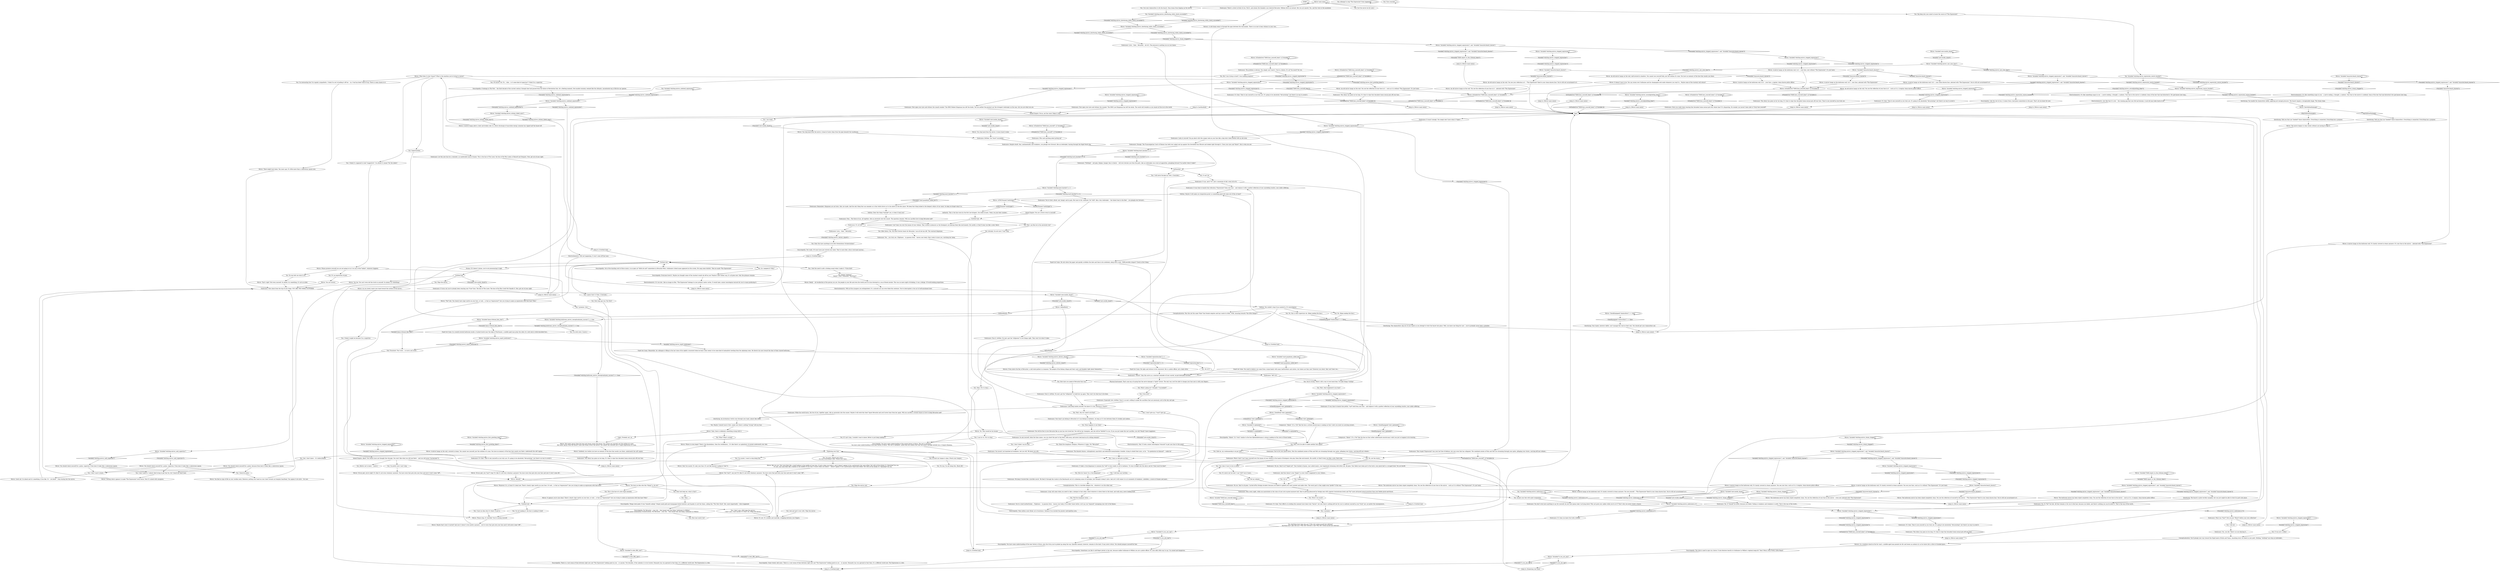 # WHIRLING / BATHROOM MIRROR
# A mirror hangs on the bathroom wall, above a bent and broken sink.
# ==================================================
digraph G {
	  0 [label="START"];
	  1 [label="input"];
	  2 [label="Mirror main menu"];
	  3 [label="You: Attempt to stop *The Expression* from happening."];
	  4 [label="You: Variable[\"whirling.mirror_subdued_expression\"]"];
	  5 [label="Variable[\"whirling.mirror_subdued_expression\"]", shape=diamond];
	  6 [label="!(Variable[\"whirling.mirror_subdued_expression\"])", shape=diamond];
	  7 [label="You: Okay..."];
	  8 [label="Mirror: Whatever it is, at least it's dead now. There's clearly rigor mortis on your face. Or wait... is that an *expression*? Are you trying to make an expression with that face?"];
	  9 [label="Mirror: Maybe that's how it started? And now it doesn't even matter anymore -- you've worn that grin into your face and it will never come *off*..."];
	  10 [label="Volition: You couldn't stop if you wanted to. It's neurological."];
	  11 [label="Shivers: In a rundown shack on the far coast, a middle-aged man pounds his fist and looses an animal cry as he stares into a sliver of clouded glass..."];
	  12 [label="Mirror: CheckEquipped(\"shirt_hjelmdall\")"];
	  13 [label="CheckEquipped(\"shirt_hjelmdall\")", shape=diamond];
	  14 [label="!(CheckEquipped(\"shirt_hjelmdall\"))", shape=diamond];
	  15 [label="Endurance: It was time to banish that ridiculous *Expression* from your face -- and replace it with a perfect reflection of your unyielding resolve, your noble suffering."];
	  16 [label="You: Even love?"];
	  17 [label="Endurance: Bröther. You *have* succeeded..."];
	  18 [label="Jump to: [Mirror main menu]"];
	  19 [label="Mirror: IsTaskActive(\"TASK.face_yourself_done\")--[[ Variable[ ]]"];
	  20 [label="IsTaskActive(\"TASK.face_yourself_done\")--[[ Variable[ ]]", shape=diamond];
	  21 [label="!(IsTaskActive(\"TASK.face_yourself_done\")--[[ Variable[ ]])", shape=diamond];
	  22 [label="Endurance: This idiocy has gone on too long. It's time to wipe that decadent homo-sexual grin off your face."];
	  23 [label="Jump to: [Mirror main menu]"];
	  24 [label="You: It was just a reflex!"];
	  25 [label="Mirror: The bathroom mirror has been wiped completely clean. You see the reflection of your face in the mirror -- such as it is without *The Expression*. It's just hairy."];
	  26 [label="You: I don't care. (Still wipe the mirror.)\nI don't care, I hurt myself, it's what I do. (Wipe the mirror.)"];
	  27 [label="You: I think it might be because I'm a superstar."];
	  28 [label="Inland Empire: Abort! You clearly have not thought this through. You won't like what you will see there -- and you will never *un-become* it."];
	  29 [label="Inland Empire: No-no, not the voice! Make it stop..."];
	  30 [label="lastfacehub"];
	  31 [label="Endurance: Now open your eyes and witness the wonder! The HMS Last Kingsman has left the docks. The world will tremble as you smash all the ice in the world."];
	  32 [label="Endurance: It's time. Time to see yourself as you truly are. It's going to be absolutely *devastating*, but there's no way to avoid it."];
	  33 [label="Endurance: It's time. Time to see yourself as you truly are. It's going to be absolutely *devastating*, but there's no way to avoid it."];
	  34 [label="Endurance: It turns out you've already been wearing your *true* face. The face of The Loser. The face of He Who Could Not Handle It. Now, get out of your sight."];
	  35 [label="Mirror: Variable[\"whirling.mirror_secondgreeting_done\"]"];
	  36 [label="Variable[\"whirling.mirror_secondgreeting_done\"]", shape=diamond];
	  37 [label="!(Variable[\"whirling.mirror_secondgreeting_done\"])", shape=diamond];
	  38 [label="Jump to: [Mirror main menu]"];
	  39 [label="Mirror: Variable[\"whirling.mirror_steam_stopped\"]"];
	  40 [label="Variable[\"whirling.mirror_steam_stopped\"]", shape=diamond];
	  41 [label="!(Variable[\"whirling.mirror_steam_stopped\"])", shape=diamond];
	  42 [label="Mirror: CheckEquipped(\"chaincutters\") == false"];
	  43 [label="CheckEquipped(\"chaincutters\") == false", shape=diamond];
	  44 [label="!(CheckEquipped(\"chaincutters\") == false)", shape=diamond];
	  45 [label="Mirror: You *can't*, can you? It's like it's not even voluntary anymore. You have worn that grin into your face and now it won't come *off*..."];
	  46 [label="Jump to: [Exploring your face]"];
	  47 [label="Encyclopedia: Sometimes you like to add finger pistols to the mix, because unlike Guillaume le Million you are a police officer. It's your nifty little way to say: I'm armed and dangerous."];
	  48 [label="Encyclopedia: You have some understanding of the recent history of disco. The rest is darkness.\nYou have some understanding of the near history of disco. The rest is darkness, aside from the useless fact that the motor carriage outside was a Coupris Kineema."];
	  49 [label="Mirror: Oh my god, you *can't* stop! It's like it's not even voluntary anymore! You have worn that grin into your face and now it won't come off..."];
	  50 [label="You: Lets just get it over with. Wipe the mirror."];
	  51 [label="Endurance: Can't hear you over the moans of your wömen. They writhe in pleasure as the foreigners are playing them like instruments. Be careful, or they'll wear you like a sock, Harry."];
	  52 [label="You: Pull the imaginary lever."];
	  53 [label="You: Wait, why do I need to do that?"];
	  54 [label="You: What's going on? I thought I *succeeded*!"];
	  55 [label="Jump to: [lastfacehub]"];
	  56 [label="Mirror: Variable[\"whirling.mirror_stopped_expression\"]"];
	  57 [label="Variable[\"whirling.mirror_stopped_expression\"]", shape=diamond];
	  58 [label="!(Variable[\"whirling.mirror_stopped_expression\"])", shape=diamond];
	  59 [label="You: What's too much?"];
	  60 [label="You: It's never not too late! I can *still* turn it back..."];
	  61 [label="Endurance: Yes. It *should* be awful, because you failed. Failing is weakness and weakness is awful. That is the way of the world..."];
	  62 [label="Electrochemistry: It's like something snaps in you -- a nerve ending, a thought, a sadness. Your face in the mirror is suddenly clean of the leer that had distorted it for god knows how long."];
	  63 [label="Electrochemistry: It's like something snaps in you -- a nerve ending, a thought, a sadness. Your face in the mirror is suddenly clean of the leer that had distorted it. For god knows how long..."];
	  64 [label="Mirror: Variable[\"whirling.mirror_first_greeting_done\"]"];
	  65 [label="Variable[\"whirling.mirror_first_greeting_done\"]", shape=diamond];
	  66 [label="!(Variable[\"whirling.mirror_first_greeting_done\"])", shape=diamond];
	  67 [label="You: It's an expression of pain."];
	  68 [label="You: I promise."];
	  69 [label="Untitled hub"];
	  70 [label="Encyclopedia: Out of the dazzling swirl of disco music, in an open air *boîte de nuit* somewhere in Revachol West, Guillaume's blond mane appeared on the screen. He sang some bullshit. Then he made *The Expression*."];
	  71 [label="You: Anything else? Like who am I? Why did I drink myself into oblivion?\nAnything else? Like who am I? Why did I become a cop? Why did I drink myself into oblivion?"];
	  72 [label="You: I am ready."];
	  73 [label="Endurance: While the world burns, the two of you, together again, ride an aerostatic into the sunset. Maybe it will work this time? Spare Revachol and you'll never hear from her again. Will you sacrifice a second chance at love to keep Revachol safe?"];
	  74 [label="You: I may as well give up then..."];
	  75 [label="Endurance: Enough. The Franconigerian Court of Honour has held your naked soul up against the Sevenfold Sun Miracle and looked right through it. Close your eyes and *know*, this is who you are:"];
	  76 [label="Electrochemistry: Hey! It took a minor neurological *miracle* to get your face to this point!"];
	  77 [label="Mirror: Variable[\"whirling.mirror_steam_stopped\"]"];
	  78 [label="Variable[\"whirling.mirror_steam_stopped\"]", shape=diamond];
	  79 [label="!(Variable[\"whirling.mirror_steam_stopped\"])", shape=diamond];
	  80 [label="Mirror: A mirror hangs on the bathroom wall. It's barely covered in steam anymore. You see yourself -- *The Expression* fixed to your clean-shaven face. You're still not accustomed to it."];
	  81 [label="You: Of course I do. It's... uhm... is it some kind of superstar? I think I'm a superstar."];
	  82 [label="You: God, I don't know -- it's indescribable."];
	  83 [label="You: I'm outta here. [Leave.]"];
	  84 [label="Logic: Probably not, no."];
	  85 [label="You: How bad could it be?"];
	  86 [label="Drama: If it doesn't rhyme, you're not pronouncing it right."];
	  87 [label="You: How long ago was The New?"];
	  88 [label="Mirror: It doesn't have to be. You can swoon over Guillaume and his champagne-cork smile whenever you want to... Maybe some of the stardust will return?"];
	  89 [label="Jump to: [Untitled hub]"];
	  90 [label="You: Hold on, my cocksmanship is on par with...!"];
	  91 [label="Endurance: *Never*. May this serve as a constant reminder of your sacred, un-put-downable burthen."];
	  92 [label="Mirror: Variable[\"auto.inside_shack\"]"];
	  93 [label="Variable[\"auto.inside_shack\"]", shape=diamond];
	  94 [label="!(Variable[\"auto.inside_shack\"])", shape=diamond];
	  95 [label="Endurance: Love... time... Revachol..."];
	  96 [label="You: All of it?"];
	  97 [label="Esprit de Corps: He sets down the paper and quickly scribbles the date and time in his notebook, along with a note: 'HDB possible relapse? Check in first thing.'"];
	  98 [label="Endurance: Now shout from the top of your lungs: YOU ARE THE NOBLE SUFFERER."];
	  99 [label="Mirror: IsTaskActive(\"TASK.face_yourself_done\")--[[ Variable[ ]]"];
	  100 [label="IsTaskActive(\"TASK.face_yourself_done\")--[[ Variable[ ]]", shape=diamond];
	  101 [label="!(IsTaskActive(\"TASK.face_yourself_done\")--[[ Variable[ ]])", shape=diamond];
	  102 [label="Jump to: [Mirror main menu]"];
	  103 [label="Mirror: You liar. You can't even tell the truth to yourself. Go ahead, try something!"];
	  104 [label="You: Really? Nothing?\nReally? I don't remember *anything*?"];
	  105 [label="Encyclopedia: The click is used to spur on a horse. It also features heavily in Guillaume Le Million's regional mega-hit \"Don't Worry (Your Pretty Little Head)\"."];
	  106 [label="Mirror: Variable[\"whirling.mirror_shivers_shack\"]"];
	  107 [label="Variable[\"whirling.mirror_shivers_shack\"]", shape=diamond];
	  108 [label="!(Variable[\"whirling.mirror_shivers_shack\"])", shape=diamond];
	  109 [label="Endurance: It's all shit."];
	  110 [label="You: (Bow down.) Yes. My heart forever beats for Revachol, I am all she has left. The constant kingsman."];
	  111 [label="You: It can't be."];
	  112 [label="You: Wait, what happened to my face?"];
	  113 [label="Endurance: Face it, bröther. No one's got the *willpower* to set things right. They won't do what it takes."];
	  114 [label="Endurance: Now open your eyes and witness the (small) wonder! The HMS Modest Kingsman has left the docks. You are neither the greatest nor the strongest icebreaker on the seas, but you are what you are."];
	  115 [label="Endurance: It's time. Time to see yourself as you truly are. It's going to be absolutely *devastating*, but there's no way to avoid it."];
	  116 [label="Endurance: This idiocy has gone on too long. It's time to wipe that decadent homo-sexual grin off your face."];
	  117 [label="Endurance: It's time. Your efforts at avoiding this moment have been truly *heroic*, but now there's nothing left but for you to confront yourself as you *truly* are, no matter the consequences..."];
	  118 [label="Endurance: Love... time... Revachol... all of it. The pressure is putting you on your knees."];
	  119 [label="Interfacing: The faucet is quite terribly mangled, but you just might be able to twist its parts into place."];
	  120 [label="Mirror: Variable[\"whirling.mirror_stopped_expression\"]"];
	  121 [label="Variable[\"whirling.mirror_stopped_expression\"]", shape=diamond];
	  122 [label="!(Variable[\"whirling.mirror_stopped_expression\"])", shape=diamond];
	  123 [label="Mirror: Variable[\"character.beard_shaven\"]"];
	  124 [label="Variable[\"character.beard_shaven\"]", shape=diamond];
	  125 [label="!(Variable[\"character.beard_shaven\"])", shape=diamond];
	  126 [label="Mirror: Variable[\"whirling.mirror_stopped_expression\"]"];
	  127 [label="Variable[\"whirling.mirror_stopped_expression\"]", shape=diamond];
	  128 [label="!(Variable[\"whirling.mirror_stopped_expression\"])", shape=diamond];
	  129 [label="Mirror: An old mirror hangs on the wall. You see the reflection of your face in it -- such as it is without *The Expression*. It's just hairy."];
	  130 [label="Mirror: A mirror hangs above a bent and broken sink. In a fierce discharge of masculine energy someone has ripped half the faucet off."];
	  131 [label="Electrochemistry: It's too late. Like an image on film, *The Expression* belongs to your primary motor cortex. It would take a minor neurological miracle for you to cease producing it."];
	  132 [label="Jump to: [Untitled hub]"];
	  133 [label="Mirror: Variable[\"auto.inside_shack\"]"];
	  134 [label="Variable[\"auto.inside_shack\"]", shape=diamond];
	  135 [label="!(Variable[\"auto.inside_shack\"])", shape=diamond];
	  136 [label="You: I'm pretty sure I can't stop."];
	  137 [label="You: Maybe I should touch it first, make sure there's nothing *wrong* with my face."];
	  138 [label="Untitled hub"];
	  139 [label="Conceptualization: You'll plough your way toward the frigid lands of Katla and Vaasa, smashing every ice sheet in your path. Nothing, *nothing* can stop an icebreaker..."];
	  140 [label="Endurance: The problem is obvious: You simply can't hack it. You're a failure. It's all *too much* for you."];
	  141 [label="Mirror: Variable[\"whirling.mirror_stopped_expression\"]"];
	  142 [label="Variable[\"whirling.mirror_stopped_expression\"]", shape=diamond];
	  143 [label="!(Variable[\"whirling.mirror_stopped_expression\"])", shape=diamond];
	  144 [label="Endurance: This idiocy has gone on far too long. It's time to wipe that decadent homo-sexual grin off your face. Time to see yourself as you truly are."];
	  145 [label="Mirror: Variable[\"whirling.mirror_stopped_expression\"]"];
	  146 [label="Variable[\"whirling.mirror_stopped_expression\"]", shape=diamond];
	  147 [label="!(Variable[\"whirling.mirror_stopped_expression\"])", shape=diamond];
	  148 [label="Endurance: Let this new face be a reminder, an unalterable mark of shame. This is the face of The Loser, the face of He Who Looks at Himself and Despairs. Now, get out of your sight."];
	  149 [label="Endurance: It wasn't enough. You simply don't have what it *takes*..."];
	  150 [label="Mirror: Variable[\"auto.inside_shack\"]"];
	  151 [label="Variable[\"auto.inside_shack\"]", shape=diamond];
	  152 [label="!(Variable[\"auto.inside_shack\"])", shape=diamond];
	  153 [label="You: Wipe the mirror."];
	  154 [label="You: No way, I'm not doing this. [Back off.]"];
	  155 [label="Mirror: It's not. It's swollen and snail-like, wriggling between your fingers."];
	  156 [label="Mirror: Behold!"];
	  157 [label="Mirror: What does it even *mean*? What is the emotion you're trying to convey?"];
	  158 [label="Conceptualization: Was this not the same *élan* that founds empires and lays waste to cities, virile, uncaring towards *the little things*?"];
	  159 [label="You: Actually, I'm not sure I *can* stop."];
	  160 [label="Endurance: Fine... The three of you, all together, ride an aerostatic into the sunset. The question remains: Will you sacrifice love to keep Revachol safe?"];
	  161 [label="Endurance: We keep it buried like a horrible secret. We feed it through the cracks in the floorboards out of a sickening sense of nostalgia. Just enough to keep it alive. And yet it still comes to us in moments of weakness, unbidden, a source of shame and panic..."];
	  162 [label="Mirror: Variable[\"coast.payphone_called_her\"]"];
	  163 [label="Variable[\"coast.payphone_called_her\"]", shape=diamond];
	  164 [label="!(Variable[\"coast.payphone_called_her\"])", shape=diamond];
	  165 [label="Endurance: Despite doubt, fear, sentimentality and weakness, you plough ever forward, like an icebreaker, tearing through the frigid North Sea."];
	  166 [label="Endurance: It takes a true kingsman to summon the *will* to face reality in all its darkness. To stare straight into the abyss and do *what must be done*."];
	  167 [label="Endurance: Who said anything about giving up?"];
	  168 [label="Mirror: Variable[\"TASK.face_yourself_done\"]"];
	  169 [label="Variable[\"TASK.face_yourself_done\"]", shape=diamond];
	  170 [label="!(Variable[\"TASK.face_yourself_done\"])", shape=diamond];
	  171 [label="Endurance: This idiocy has gone on too long. It's time to wipe that decadent homo-sexual grin off your face."];
	  172 [label="Mirror: IsTaskActive(\"TASK.face_yourself\")--[[ Variable[ ]]"];
	  173 [label="IsTaskActive(\"TASK.face_yourself\")--[[ Variable[ ]]", shape=diamond];
	  174 [label="!(IsTaskActive(\"TASK.face_yourself\")--[[ Variable[ ]])", shape=diamond];
	  175 [label="You: Not my wömen..."];
	  176 [label="Endurance: No, it's *far* too late. All that remains is for you to feel bad, because you failed, and there's nothing you can do about it. That is the way of the world..."];
	  177 [label="Interfacing: You handle the chaincutters deftly, applying just enough pressure. The faucet regains a recognizable shape. The steam stops."];
	  178 [label="Encyclopedia: It belongs in The New -- the third decade of the current century. Enough time had passed from the failure of Revolution that, for a fleeting moment, free market economy seemed like the ultimate, uncontested way of life for our species."];
	  179 [label="Mirror: It appears you're also dead. There's clearly rigor mortis on your face, or wait... is that an *expression*? Are you trying to make an expression with that face? Why?"];
	  180 [label="Mirror: *Too* late. You clearly have rigor mortis on your face, or wait... is that an *expression*? Are you trying to make an expression with that face? Why?"];
	  181 [label="You: Does this have anything to do with Ostentatious Orchestrations?"];
	  182 [label="Shivers: A cold damp seeps in through the gaps between the wall planks. There is no one to bear witness to your vow..."];
	  183 [label="Pain Threshold: That voice... so warm and sweet..."];
	  184 [label="Esprit de Corps: You used to believe you came from a large family with many half-brothers and sisters, but where are they now? However you shout, they can't hear you..."];
	  185 [label="Endurance: There's a lever in front of you. Pull it, and atomic fire blankets your beloved Revachol. Millions die in an instant. But you are spared. You, and the voice in the payphone."];
	  186 [label="You: Face yourself."];
	  187 [label="You: Variable[\"whirling.mirror_endurance_rc\"]"];
	  188 [label="Variable[\"whirling.mirror_endurance_rc\"]", shape=diamond];
	  189 [label="!(Variable[\"whirling.mirror_endurance_rc\"])", shape=diamond];
	  190 [label="Mirror: IsTaskActive(\"TASK.face_yourself_done\")--[[ Variable[ ]]"];
	  191 [label="IsTaskActive(\"TASK.face_yourself_done\")--[[ Variable[ ]]", shape=diamond];
	  192 [label="!(IsTaskActive(\"TASK.face_yourself_done\")--[[ Variable[ ]])", shape=diamond];
	  193 [label="Jump to: [Mirror main menu]"];
	  194 [label="Mirror: Variable[\"TASK.report_to_the_tribunal_done\"]"];
	  195 [label="Variable[\"TASK.report_to_the_tribunal_done\"]", shape=diamond];
	  196 [label="!(Variable[\"TASK.report_to_the_tribunal_done\"])", shape=diamond];
	  197 [label="Mirror: A mirror hangs on the bathroom wall. In it -- your face, a regular, clean-shaven police officer."];
	  198 [label="Mirror: An old mirror hangs on the wall. You see the reflection of your face in it -- adorned with *The Expression*."];
	  199 [label="You: [Better not to know -- Leave.]"];
	  200 [label="You: I'm scared. I want to stop doing this."];
	  201 [label="Mirror: You should check yourself for a pulse, superstar. From here it looks like a cadaverous spasm."];
	  202 [label="Mirror: That's right! Not even yourself. Go ahead, try something, it's not an order."];
	  203 [label="Jump to: [Mirror main menu]"];
	  204 [label="Jump to: [Mirror main menu]"];
	  205 [label="You: Goddamnit..."];
	  206 [label="Conceptualization: This is a horrible allegory for... whatever is on the other end."];
	  207 [label="Endurance: Face it, bröther. No one's got the *willpower* to build her up again. They won't do what has to be done."];
	  208 [label="Interfacing: An involuntary twitch runs through your hand, almost like reflex."];
	  209 [label="Endurance: The bloated whores, schizophrenic anarchists and deformed moneylenders tremble, trying to shield their eyes, as he -- *Le gendarme en diamant* -- walks by!"];
	  210 [label="Endurance: *All* of it."];
	  211 [label="Endurance: Have you really been wearing that decadent homo-sexual grin this whole time? It's disgusting. No wonder you haven't been able to *truly face yourself*."];
	  212 [label="Endurance: Now, every night, while you masturbate in the ruins of your not-so-great-anymore hall, they're getting pleasured by foreign men with superior testosterone levels and *far* more advanced sexual practices than your feeble grunt-and-thrust."];
	  213 [label="You: I did not."];
	  214 [label="Mirror: The bathroom mirror has been wiped completely clean. You see the reflection of your face in the mirror -- even now adorned with *The Expression*."];
	  215 [label="Mirror: Variable[\"character.beard_shaven\"]"];
	  216 [label="Variable[\"character.beard_shaven\"]", shape=diamond];
	  217 [label="!(Variable[\"character.beard_shaven\"])", shape=diamond];
	  218 [label="Mirror: Where to even begin? There's the bloatedness, then the swollenness... It's like there's an upholstery of alcohol underneath your skin."];
	  219 [label="You: I think it's supposed to look *suggestive*. I'm afraid it's meant *for the ladies*."];
	  220 [label="You: No. (Keep making the face.)"];
	  221 [label="Mirror: Good call. Go ahead and try something, if you like. Or -- you know -- stop staring into the mirror."];
	  222 [label="Encyclopedia: Some twenty odd years. There is a vast ocean of time between right now and *The Expression* looking good on you -- or anyone. Humanity has run aground in that time, it's a different world now. The Expression is a relic."];
	  223 [label="Mirror: No. That would be too insane."];
	  224 [label="Mirror: Oh my god, you're right! It's like it's not even voluntary anymore. You have worn that grin into your face and now it won't come *off*..."];
	  225 [label="Authority: This is the face worn by the first law-bringers, the noble tyrants. Today you join their number..."];
	  226 [label="Composure: *Ahem*. It's a *lot* like the face a certain muscle-man is making on that t-shirt you insist on carrying around..."];
	  227 [label="You: How dare you speak of Revachol that way..."];
	  228 [label="Mirror: Variable[\"auto.inside_shack\"]"];
	  229 [label="Variable[\"auto.inside_shack\"]", shape=diamond];
	  230 [label="!(Variable[\"auto.inside_shack\"])", shape=diamond];
	  231 [label="Endurance: Yes... you truly are. (Tightness -- in gaseous form -- leaves your body.) She's lucky to have you, watching her sleep."];
	  232 [label="You: What happens to me then?"];
	  233 [label="You: I won't give up. I *can't* give up."];
	  234 [label="Endurance: Look at yourself: You go about with this mopey look on your face like a dog who's been beaten with an old stick."];
	  235 [label="Mirror: Variable[\"whirling.mirror_stopped_expression\"]"];
	  236 [label="Variable[\"whirling.mirror_stopped_expression\"]", shape=diamond];
	  237 [label="!(Variable[\"whirling.mirror_stopped_expression\"])", shape=diamond];
	  238 [label="Jump to: [Mirror main menu]"];
	  239 [label="Interfacing: Your hands, however skilful, can't manage this task on their own. You should get your chaincutters out."];
	  240 [label="You: Okay. (Try to stop.)"];
	  241 [label="You: No, this is what superstars do. (Keep making the face.)"];
	  242 [label="Mirror: You should check yourself for a pulse, because from here it looks like a cadaverous spasm."];
	  243 [label="Mirror: Variable[\"whirling.bathroom_mirror_conceptualizaion_success\"] == true"];
	  244 [label="Variable[\"whirling.bathroom_mirror_conceptualizaion_success\"] == true", shape=diamond];
	  245 [label="!(Variable[\"whirling.bathroom_mirror_conceptualizaion_success\"] == true)", shape=diamond];
	  246 [label="You: This is the face of a late-stage alcoholic."];
	  247 [label="Mirror: Getting clever appears to make *The Expression* even worse. Now it's mixed with smugness."];
	  248 [label="Electrochemistry: Still not happening. It won't come off that easy."];
	  249 [label="Mirror: Suddenly you realise you have no memory of the face that awaits you there, underneath the soft vapour."];
	  250 [label="Untitled hub"];
	  251 [label="You: I have no idea why it's there. It just is."];
	  252 [label="Endurance: Remember: Kingsmen are not born, they are made. And the only thing that can unmake us is that which drove us to rise above in the first place. We keep that thing locked in the deepest cellars of our mind. So deep we forget what it is."];
	  253 [label="You: I will never forsake my vöws. (Conclude.)"];
	  254 [label="Endurance: You're a hard motherfucker... (Tightness -- in gaseous form -- leaves your body.) If we didn't know better, we'd say you *enjoyed* consigning your city to the flames."];
	  255 [label="Mirror: Variable[\"whirling.hard_faschist\"] > 2"];
	  256 [label="Variable[\"whirling.hard_faschist\"] > 2", shape=diamond];
	  257 [label="!(Variable[\"whirling.hard_faschist\"] > 2)", shape=diamond];
	  258 [label="You: Oh no..."];
	  259 [label="Endurance: What was *that*? Did you just *flinch* before your own reflection?"];
	  260 [label="Mirror: Variable[\"whirling.mirror_interfacing_white_check_succeeded\"]"];
	  261 [label="Variable[\"whirling.mirror_interfacing_white_check_succeeded\"]", shape=diamond];
	  262 [label="!(Variable[\"whirling.mirror_interfacing_white_check_succeeded\"])", shape=diamond];
	  263 [label="Jump to: [Mirror main menu]"];
	  264 [label="Mirror: Variable[\"character.beard_shaven\"]"];
	  265 [label="Variable[\"character.beard_shaven\"]", shape=diamond];
	  266 [label="!(Variable[\"character.beard_shaven\"])", shape=diamond];
	  267 [label="You: I'm insinuating that I'm vaguely sympathetic. I think I'm sort of pulling it off too -- in a *sad has-been* kind of way. There is some charm to it."];
	  268 [label="Mirror: You have no idea who this *thing* is, do you?"];
	  269 [label="You: I guess that's it then. (Conclude.)"];
	  270 [label="Mirror: Variable[\"whirling.mirror_said_superstar\"]"];
	  271 [label="Variable[\"whirling.mirror_said_superstar\"]", shape=diamond];
	  272 [label="!(Variable[\"whirling.mirror_said_superstar\"])", shape=diamond];
	  273 [label="Jump to: [Untitled hub]"];
	  274 [label="Jump to: [Mirror main menu]"];
	  275 [label="Composure: *Ahem*. It's a *lot* like the face on that rather unfortunate muscle-man t-shirt you just so happen to be wearing..."];
	  276 [label="You: I don't think I can do that."];
	  277 [label="Mirror: Variable[\"whirling.mirror_endurance_rc\"]"];
	  278 [label="Variable[\"whirling.mirror_endurance_rc\"]", shape=diamond];
	  279 [label="!(Variable[\"whirling.mirror_endurance_rc\"])", shape=diamond];
	  280 [label="You: Accept your fate with quiet resignation."];
	  281 [label="Mirror: HasVolitionDamage()"];
	  282 [label="HasVolitionDamage()", shape=diamond];
	  283 [label="!(HasVolitionDamage())", shape=diamond];
	  284 [label="Mirror: Variable[\"character.beard_shaven\"]"];
	  285 [label="Variable[\"character.beard_shaven\"]", shape=diamond];
	  286 [label="!(Variable[\"character.beard_shaven\"])", shape=diamond];
	  287 [label="Mirror: An old mirror hangs on the wall. You see your reflection in it -- *The Expression* fixed to your clean-shaven face. You're still not accustomed to it."];
	  288 [label="Mirror: Hot water sprays from the base and steam covers the mirror. You cannot see yourself, just the outline of a man.\nHot water sprays from the faucet's base and steam covers the mirror. You cannot see yourself, just a vague impression of a man. "];
	  289 [label="You: What? What's wrong?"];
	  290 [label="You: At least my tongue is okay. (Touch your tongue.)"];
	  291 [label="You: Wipe the mirror now."];
	  292 [label="Mirror: You step back from the mirror. A loose board creaks."];
	  293 [label="Volition: Does this thing *unmake* you, or does it heal you?"];
	  294 [label="Endurance: So ask yourself, when the time comes, can you shoot the past in the head, walk away, and never look back on its rotting remains?"];
	  295 [label="Mirror: Variable[\"whirling.hard_faschist\"] > 3"];
	  296 [label="Variable[\"whirling.hard_faschist\"] > 3", shape=diamond];
	  297 [label="!(Variable[\"whirling.hard_faschist\"] > 3)", shape=diamond];
	  298 [label="Endurance: It's time. Time to see yourself as you truly are. It's going to be absolutely *devastating*, but there's no way to avoid it."];
	  299 [label="You: No, not the stores..."];
	  300 [label="Endurance: And that doesn't even *begin* to cover what's happened to your wömen..."];
	  301 [label="Mirror: Variable[\"plaza.tribunal_kim_shot\"]"];
	  302 [label="Variable[\"plaza.tribunal_kim_shot\"]", shape=diamond];
	  303 [label="!(Variable[\"plaza.tribunal_kim_shot\"])", shape=diamond];
	  304 [label="You: Use your chaincutters to fix the faucet. Stop steam from fogging up the mirror."];
	  305 [label="You: Variable[\"whirling.mirror_interfacing_white_check_succeeded\"]"];
	  306 [label="Variable[\"whirling.mirror_interfacing_white_check_succeeded\"]", shape=diamond];
	  307 [label="!(Variable[\"whirling.mirror_interfacing_white_check_succeeded\"])", shape=diamond];
	  308 [label="Interfacing: The chaincutters slip out of your hands as you attempt to twist the faucet into place. Well, you know one thing for sure -- you've probably never been a plumber."];
	  309 [label="Electrochemistry: Just like that it's over -- the running gag that your life had become. A sad old man looks back at you."];
	  310 [label="Mirror: A mirror hangs on the bathroom wall. It's barely covered in steam anymore. You see your face, such as it is. A regular, clean-shaven police officer."];
	  311 [label="Mirror: Variable[\"whirling.mirror_stopped_expression\"]"];
	  312 [label="Variable[\"whirling.mirror_stopped_expression\"]", shape=diamond];
	  313 [label="!(Variable[\"whirling.mirror_stopped_expression\"])", shape=diamond];
	  314 [label="Mirror: A mirror hangs on the bathroom wall. In it -- your face, now without *The Expression*. It's just hairy."];
	  315 [label="Mirror: Variable[\"whirling.mirror_saw_your_face\"]"];
	  316 [label="Variable[\"whirling.mirror_saw_your_face\"]", shape=diamond];
	  317 [label="!(Variable[\"whirling.mirror_saw_your_face\"])", shape=diamond];
	  318 [label="You: I promise. (Lie.)"];
	  319 [label="Mirror: A mirror hangs on the wall, covered in steam. You cannot see yourself, just the outlines of a man. You have no memory of the face that awaits you there, underneath the soft vapour."];
	  320 [label="Mirror: A mirror hangs on the bathroom wall. In it -- your face, adorned with *The Expression*."];
	  321 [label="Mirror: Variable[\"whirling.mirror_expression_source_located\"]"];
	  322 [label="Variable[\"whirling.mirror_expression_source_located\"]", shape=diamond];
	  323 [label="!(Variable[\"whirling.mirror_expression_source_located\"])", shape=diamond];
	  324 [label="You: So I adopted it? Why?"];
	  325 [label="Jump to: [Untitled hub]"];
	  326 [label="Encyclopedia: There is a vast ocean of time between right now and *The Expression* looking good on you -- or anyone. Two decades, if the calendar is to be trusted. Humanity has run aground in that time, it's a different world now. The Expression is a relic."];
	  327 [label="You: If I can't stop, I wouldn't want to know. Better to just keep making it."];
	  328 [label="Encyclopedia: *Ahem*. It's *very* similar to the face Hjelmdallermann is always making on the cover of those books..."];
	  329 [label="You: You're wrong. There's still a way to turn back time. To make things *richtig*."];
	  330 [label="Mirror: You step back from the mirror. A bead of water drips from the pipe beneath the washbasin."];
	  331 [label="Encyclopedia: Nine million souls flicker out of existence. Sixteen if you include the greater metropolitan area."];
	  332 [label="Endurance: You're tired, afraid, sad, hungry and in pain. But most of all: confused. Yet *still*, like a tiny icebreaker -- the tiniest boat in the fleet -- you plough ever forward..."];
	  333 [label="Mirror: IsTaskActive(\"TASK.face_yourself_done\")--[[ Variable[ ]]"];
	  334 [label="IsTaskActive(\"TASK.face_yourself_done\")--[[ Variable[ ]]", shape=diamond];
	  335 [label="!(IsTaskActive(\"TASK.face_yourself_done\")--[[ Variable[ ]])", shape=diamond];
	  336 [label="Mirror: Variable[\"whirling.mirror_stopped_expression\"]"];
	  337 [label="Variable[\"whirling.mirror_stopped_expression\"]", shape=diamond];
	  338 [label="!(Variable[\"whirling.mirror_stopped_expression\"])", shape=diamond];
	  339 [label="Jump to: [Mirror main menu]"];
	  340 [label="Endurance: That stupid *Expression* was your last line of defence, but now even that has collapsed. The combined armies of Pain and Shit are streaming through your gates, pillaging your stores, carrying off your wömen..."];
	  341 [label="Endurance: You've let your guard down. Now the combined armies of Pain and Shit are streaming through your gates, pillaging your stores, carrying off your wömen..."];
	  342 [label="Endurance: You don't even have anything to say for yourself, do you? Just gonna take it all lying down? Why not grab your ankles while you're at it? That's why you never stood a chance."];
	  343 [label="Mirror: A mirror hangs on the bathroom wall. In it -- your clean-shaven face, adorned with *The Expression*. You're still not accustomed to it."];
	  344 [label="Mirror: Bet you are. Your nose feels like a small balloon in the middle of your face. It hurts when you honk it, and it doesn't appear to be a particularly tiny nose either. Not with all the drinks it's *absorbed* for you.\nIt's not, your nose feels like a balloon in the middle of your face. It hurts when you honk it -- doesn't appear to be a particularly small nose either. Not with all the drinks it's *absorbed* for you.
"];
	  345 [label="You: Dear lord help me, what is this?!"];
	  346 [label="Mirror: Please stop, it's horrible! You're scaring yourself."];
	  347 [label="Mirror: Really -- all recollection of the person you are, the people in your life and even the world you're in has drowned in a sea of blood alcohol. This was no mere night of drinking, it was a deluge. Of world-ending proportions."];
	  348 [label="You: I don't want to know."];
	  349 [label="Encyclopedia: Everyone loved it. Maybe you thought some of the stardust would rub off on you? Maybe it did? Either way, it's all gone now. Only the grimace remains."];
	  350 [label="Mirror: Variable[\"tc.you_are_cop\"]"];
	  351 [label="Variable[\"tc.you_are_cop\"]", shape=diamond];
	  352 [label="!(Variable[\"tc.you_are_cop\"])", shape=diamond];
	  353 [label="Encyclopedia: Not really. OO must have just stirred your mind. They're more like a disco rock band anyway..."];
	  354 [label="You: Will I ever be able to make another face again?"];
	  355 [label="Endurance: It's time you knew the truth, bröther."];
	  356 [label="Endurance: It can, and it *is*. Just a mountain of shit, every bit of it."];
	  357 [label="Mirror: Variable[\"whirling.mirror_stopped_expression\"]"];
	  358 [label="Variable[\"whirling.mirror_stopped_expression\"]", shape=diamond];
	  359 [label="!(Variable[\"whirling.mirror_stopped_expression\"])", shape=diamond];
	  360 [label="Mirror: Variable[\"reputation.kim\"] > 1"];
	  361 [label="Variable[\"reputation.kim\"] > 1", shape=diamond];
	  362 [label="!(Variable[\"reputation.kim\"] > 1)", shape=diamond];
	  363 [label="Esprit de Corps: In a mould-covered bathroom inside a trashed hostel near the edge of Martinaise, a middle-aged man grips the sides of a cold sink in white-knuckled fury..."];
	  364 [label="Mirror: Variable[\"whirling.mirror_esprit_bathroom\"]"];
	  365 [label="Variable[\"whirling.mirror_esprit_bathroom\"]", shape=diamond];
	  366 [label="!(Variable[\"whirling.mirror_esprit_bathroom\"])", shape=diamond];
	  367 [label="Endurance: Your heart can belong to Revachol or it can belong to darkness. As long as it's torn between them it's broken and useless."];
	  368 [label="Endurance: *Nothing* -- not pain, fatigue, hunger, fear or desire -- will ever deviate you from the path. Like an icebreaker you crush all opposition, ploughing forward *no matter what it takes*."];
	  369 [label="Jump to: [Mirror main menu]"];
	  370 [label="Endurance: Yes, you did. There's no use denying it..."];
	  371 [label="Mirror: The mirror begins to clear slowly without you having to wipe it."];
	  372 [label="Interfacing: Told you that you *needed* those chaincutters. Everything is connected. Everything has a purpose."];
	  373 [label="Jump to: [Untitled hub]"];
	  374 [label="Mirror: A mirror hangs on the bathroom wall. It's barely covered in steam anymore. You see your face, such as it is without *The Expression*. It's just hairy."];
	  375 [label="Mirror: Variable[\"whirling.mirror_stopped_expression\"]  and  Variable[\"character.beard_shaven\"]"];
	  376 [label="Variable[\"whirling.mirror_stopped_expression\"]  and  Variable[\"character.beard_shaven\"]", shape=diamond];
	  377 [label="!(Variable[\"whirling.mirror_stopped_expression\"]  and  Variable[\"character.beard_shaven\"])", shape=diamond];
	  378 [label="Mirror: Yeah, there is definitely something wrong with it."];
	  379 [label="Mirror: You are correct."];
	  380 [label="You: [Let the mirror be for now.]"];
	  381 [label="You: No one tells me what to do."];
	  382 [label="Mirror: Variable[\"whirling.mirror_subdued_expression\"]"];
	  383 [label="Variable[\"whirling.mirror_subdued_expression\"]", shape=diamond];
	  384 [label="!(Variable[\"whirling.mirror_subdued_expression\"])", shape=diamond];
	  385 [label="Mirror: As you slowly reach your hand toward the surface of the mirror..."];
	  386 [label="Volition: Maybe it will make you temptation-proof, so something good will come out of this at least?"];
	  387 [label="Mirror: IsTHCPresent(\"lawbringer\")"];
	  388 [label="IsTHCPresent(\"lawbringer\")", shape=diamond];
	  389 [label="!(IsTHCPresent(\"lawbringer\"))", shape=diamond];
	  390 [label="Endurance: You haven't yet banished all weakness, but you will. We know you will..."];
	  391 [label="You: (Rack the imaginary shotgun.) Whatever it takes. For *Revachol*."];
	  392 [label="You: How do I know I'm a true kingsman?"];
	  393 [label="You: But I was trying so hard! I was making progress!"];
	  394 [label="Interfacing: Told you that you *needed* those chaincutters. Everything is connected. Everything has a purpose."];
	  395 [label="Mirror: Variable[\"whirling.mirror_stopped_expression\"]  and  Variable[\"character.beard_shaven\"]"];
	  396 [label="Variable[\"whirling.mirror_stopped_expression\"]  and  Variable[\"character.beard_shaven\"]", shape=diamond];
	  397 [label="!(Variable[\"whirling.mirror_stopped_expression\"]  and  Variable[\"character.beard_shaven\"])", shape=diamond];
	  398 [label="Jump to: [Mirror main menu]"];
	  399 [label="You: I'm sorry. (Touch your nose.)\nI'm sure everything is fine. (Touch your nose.)"];
	  400 [label="You: Superstardom."];
	  401 [label="Mirror: There might have been. Ten years ago. It's little more than a cadaverous spasm now."];
	  402 [label="You: Check for pulse."];
	  403 [label="You: I don't need to. I almost died trying to get that tie, but I heard my heart beat."];
	  404 [label="Jump to: [Untitled hub]"];
	  405 [label="Mirror: Variable[\"whirling.mirror_elchem_failed_once\"]"];
	  406 [label="Variable[\"whirling.mirror_elchem_failed_once\"]", shape=diamond];
	  407 [label="!(Variable[\"whirling.mirror_elchem_failed_once\"])", shape=diamond];
	  408 [label="Mirror: You should check yourself for a pulse, superstar. From here it looks like a cadaverous spasm."];
	  409 [label="Physical Instrument: That's one way of saying that the nerve damage is *quite* severe. The only way you'll be able to change your face now is with your fingers..."];
	  410 [label="Inland Empire: You are a terror even to yourself!"];
	  411 [label="You: Wait, can Kim be in the aerostatic too?"];
	  412 [label="Mirror: Variable[\"tc.hjelmdall\"]"];
	  413 [label="Variable[\"tc.hjelmdall\"]", shape=diamond];
	  414 [label="!(Variable[\"tc.hjelmdall\"])", shape=diamond];
	  415 [label="Endurance: Oh yes, they're all *wiped out*. Your bushels of grain, your salted meats, your hogsheads brimming with bitter ale. All gone. Your fields have been put to the torch, your great-hall is a ravaged husk. You are bereft."];
	  416 [label="You: God, does it have to be so awful?"];
	  417 [label="Mirror: Variable[\"whirling.mirror_stopped_expression\"]  and  Variable[\"character.beard_shaven\"]"];
	  418 [label="Variable[\"whirling.mirror_stopped_expression\"]  and  Variable[\"character.beard_shaven\"]", shape=diamond];
	  419 [label="!(Variable[\"whirling.mirror_stopped_expression\"]  and  Variable[\"character.beard_shaven\"])", shape=diamond];
	  420 [label="You: I'm not making it, the face is making it itself."];
	  421 [label="Mirror: Please promise yourself you are not going to try it on any of the *ladies*, whatever happens."];
	  422 [label="You: Dig deep into your mind to locate the source of *The Expression*."];
	  423 [label="You: Variable[\"whirling.mirror_expression_source_located\"]"];
	  424 [label="Variable[\"whirling.mirror_expression_source_located\"]", shape=diamond];
	  425 [label="!(Variable[\"whirling.mirror_expression_source_located\"])", shape=diamond];
	  426 [label="Mirror: You find no sign of life on your swollen neck. However, putting your hand on your chest reveals an irregular heartbeat. You appear to be alive -- for now."];
	  427 [label="Jump to: [Mirror main menu]"];
	  428 [label="Encyclopedia: Like the rest of you, it comes from a bad place somewhere in the past. That's all you know for now."];
	  429 [label="You: I feel the need to add a clicking sound when I make it: *Click-click*."];
	  430 [label="Untitled hub"];
	  431 [label="Electrochemistry: With all the synapses you extinguished, it's a miracle you can even think this sentence. You've interrupted a true act of self-annulment here."];
	  432 [label="Mirror: IsKimHere()"];
	  433 [label="IsKimHere()", shape=diamond];
	  434 [label="!(IsKimHere())", shape=diamond];
	  435 [label="Mirror: CheckItem(\"shirt_hjelmdall\")"];
	  436 [label="CheckItem(\"shirt_hjelmdall\")", shape=diamond];
	  437 [label="!(CheckItem(\"shirt_hjelmdall\"))", shape=diamond];
	  438 [label="Endurance: Especially love, bröther. Face it, no one's willing to make the sacrifices that are necessary, not in this day and age."];
	  439 [label="Endurance: Look deep inside yourself. You know it's true, because it *hurts*."];
	  440 [label="Endurance: You will be free to love Revachol like no one has ever loved her. You will be her champion, and she will be *faithful* to you. If you can just make this last sacrifice, you will *finally* know happiness."];
	  441 [label="Esprit de Corps: He sighs and returns to his crossword. He is a police officer, not a baby-sitter."];
	  442 [label="You: I will bear any burthen."];
	  443 [label="Endurance: Oh yes, they're all gone. Carried off by foreign invaders because you failed to uphold your most ancient and noble vöws. The worst part is they might even *prefer* it this way..."];
	  444 [label="Mirror: Variable[\"whirling.mirror_stopped_expression\"]"];
	  445 [label="Variable[\"whirling.mirror_stopped_expression\"]", shape=diamond];
	  446 [label="!(Variable[\"whirling.mirror_stopped_expression\"])", shape=diamond];
	  447 [label="Mirror: Variable[\"whirling.mirror_stopped_expression\"]  and  Variable[\"character.beard_shaven\"]"];
	  448 [label="Variable[\"whirling.mirror_stopped_expression\"]  and  Variable[\"character.beard_shaven\"]", shape=diamond];
	  449 [label="!(Variable[\"whirling.mirror_stopped_expression\"]  and  Variable[\"character.beard_shaven\"])", shape=diamond];
	  450 [label="Mirror: An old mirror hangs on the wall, half-covered in shadows. You cannot see yourself fully, just the outline of a man. You have no memory of the face that awaits you there."];
	  451 [label="Mirror: An old mirror hangs on the wall. You see the reflection of your face in it -- such as it is. A regular clean-shaven police officer."];
	  452 [label="Exploring your face"];
	  453 [label="Mirror: Don't be scared. It's only your face. It's not like anyone is going to *see* it."];
	  454 [label="Encyclopedia: Things were good. It was *smooth sailing*. People made gold-and-champagne-tinted interiors and façades to suit the times, calling this *The New Style*. But, more importantly -- disco happened."];
	  455 [label="Encyclopedia: For Revachol -- your city -- that meant only one thing: Guillaume Le Million!\nForget about Ostentatious Orchestrations. For Revachol -- your city -- that meant only one thing: Guillaume Le Million!
"];
	  456 [label="Mirror: Variable[\"tc.date_fifty_one\"]"];
	  457 [label="Variable[\"tc.date_fifty_one\"]", shape=diamond];
	  458 [label="!(Variable[\"tc.date_fifty_one\"])", shape=diamond];
	  459 [label="Mirror: Variable[\"tc.you_are_cop\"]"];
	  460 [label="Variable[\"tc.you_are_cop\"]", shape=diamond];
	  461 [label="!(Variable[\"tc.you_are_cop\"])", shape=diamond];
	  462 [label="Encyclopedia: You have some understanding of the near history of disco, plus the trivia you've picked up along the way. Episodic memory, however, remains in the dark. It may never return. You should prepare yourself for that."];
	  463 [label="Jump to: [Mirror main menu]"];
	  464 [label="You: I can try to. (Try to stop.)"];
	  465 [label="Endurance: What's that? Can't hear yourself over the moans of your wömen in the hands of foreigners who play them like instruments. Be careful, or they'll wear you like a sock, Harry-boy."];
	  466 [label="Shivers: From above the Bay of Revachol, a cold wind gathers in response. The people of the fishing village pull their coats and blankets tight about themselves..."];
	  467 [label="Endurance: A day will come when you need to take a shotgun to that cellar, shoot whatever is down there in the head, and walk away, never looking back."];
	  468 [label="Endurance: It was time to banish that pitiful, *sad* look from your face -- and replace it with a perfect reflection of your unyielding resolve, your noble suffering."];
	  469 [label="Esprit de Corps: Meanwhile, his colleague is filling in the last clues of his nightly crossword when he hears what seems to be some kind of animalistic howling from the adjoining room. He directs his eyes toward the door of their shared bathroom..."];
	  470 [label="Jump to: [Mirror main menu]"];
	  471 [label="Jump to: [Mirror main menu]"];
	  472 [label="Mirror: IsTaskActive(\"TASK.face_yourself_done\")--[[ Variable[ ]]"];
	  473 [label="IsTaskActive(\"TASK.face_yourself_done\")--[[ Variable[ ]]", shape=diamond];
	  474 [label="!(IsTaskActive(\"TASK.face_yourself_done\")--[[ Variable[ ]])", shape=diamond];
	  475 [label="Mirror: Variable[\"whirling.mirror_stopped_expression\"]"];
	  476 [label="Variable[\"whirling.mirror_stopped_expression\"]", shape=diamond];
	  477 [label="!(Variable[\"whirling.mirror_stopped_expression\"])", shape=diamond];
	  478 [label="Mirror: The bathroom mirror has been wiped completely clean. You see the reflection of your face in the mirror -- such as it is. A regular, clean-shaven police officer."];
	  479 [label="Mirror: The bathroom mirror has been wiped completely clean. You see the reflection of yourself in the mirror -- *The Expression* fixed to your clean-shaven face. You're still not accustomed to it."];
	  480 [label="Mirror: A mirror hangs on the bathroom wall. It's barely covered in steam anymore. It's your face in the mirror -- adorned with *The Expression*."];
	  0 -> 0
	  1 -> 149
	  2 -> 2
	  2 -> 422
	  2 -> 304
	  2 -> 185
	  2 -> 380
	  3 -> 3
	  4 -> 4
	  4 -> 5
	  5 -> 382
	  6 -> 382
	  7 -> 454
	  8 -> 250
	  9 -> 156
	  10 -> 240
	  10 -> 241
	  10 -> 220
	  10 -> 158
	  11 -> 105
	  12 -> 12
	  12 -> 13
	  13 -> 275
	  14 -> 435
	  15 -> 386
	  16 -> 438
	  17 -> 165
	  18 -> 1
	  19 -> 19
	  19 -> 20
	  20 -> 140
	  21 -> 471
	  22 -> 22
	  23 -> 1
	  24 -> 139
	  25 -> 18
	  26 -> 155
	  27 -> 346
	  28 -> 136
	  28 -> 25
	  28 -> 199
	  28 -> 49
	  29 -> 72
	  30 -> 253
	  30 -> 111
	  31 -> 29
	  32 -> 427
	  33 -> 22
	  34 -> 274
	  35 -> 35
	  35 -> 36
	  36 -> 193
	  37 -> 63
	  38 -> 1
	  39 -> 40
	  39 -> 39
	  40 -> 395
	  41 -> 447
	  42 -> 42
	  42 -> 43
	  43 -> 239
	  44 -> 308
	  45 -> 156
	  46 -> 452
	  47 -> 325
	  48 -> 404
	  49 -> 156
	  50 -> 155
	  52 -> 254
	  53 -> 367
	  54 -> 16
	  55 -> 29
	  56 -> 56
	  56 -> 57
	  57 -> 298
	  58 -> 143
	  59 -> 117
	  60 -> 175
	  61 -> 235
	  62 -> 309
	  63 -> 309
	  64 -> 64
	  64 -> 65
	  65 -> 319
	  66 -> 129
	  67 -> 379
	  68 -> 102
	  69 -> 152
	  69 -> 153
	  69 -> 103
	  70 -> 430
	  71 -> 459
	  72 -> 94
	  73 -> 208
	  74 -> 166
	  75 -> 295
	  76 -> 341
	  77 -> 77
	  77 -> 78
	  78 -> 61
	  79 -> 62
	  80 -> 189
	  81 -> 178
	  82 -> 242
	  84 -> 288
	  85 -> 218
	  86 -> 69
	  87 -> 456
	  88 -> 463
	  89 -> 68
	  90 -> 465
	  91 -> 409
	  92 -> 92
	  92 -> 93
	  93 -> 292
	  94 -> 330
	  95 -> 108
	  96 -> 210
	  97 -> 91
	  98 -> 228
	  99 -> 99
	  99 -> 100
	  100 -> 211
	  101 -> 1
	  102 -> 1
	  103 -> 98
	  104 -> 347
	  105 -> 350
	  106 -> 106
	  106 -> 107
	  107 -> 466
	  108 -> 181
	  109 -> 110
	  109 -> 95
	  110 -> 231
	  111 -> 356
	  112 -> 357
	  113 -> 439
	  114 -> 29
	  115 -> 192
	  116 -> 192
	  117 -> 68
	  118 -> 475
	  119 -> 176
	  120 -> 120
	  120 -> 121
	  121 -> 24
	  122 -> 264
	  123 -> 123
	  123 -> 124
	  124 -> 79
	  125 -> 480
	  126 -> 126
	  126 -> 127
	  127 -> 128
	  128 -> 284
	  129 -> 333
	  130 -> 157
	  131 -> 203
	  132 -> 430
	  133 -> 133
	  133 -> 134
	  134 -> 61
	  135 -> 76
	  136 -> 224
	  137 -> 378
	  138 -> 51
	  138 -> 411
	  138 -> 109
	  139 -> 11
	  140 -> 393
	  140 -> 58
	  141 -> 141
	  141 -> 142
	  142 -> 31
	  143 -> 170
	  144 -> 369
	  145 -> 145
	  145 -> 146
	  146 -> 32
	  147 -> 21
	  148 -> 274
	  149 -> 475
	  150 -> 150
	  150 -> 151
	  151 -> 315
	  152 -> 34
	  153 -> 385
	  155 -> 45
	  156 -> 268
	  157 -> 66
	  157 -> 267
	  157 -> 400
	  157 -> 81
	  157 -> 219
	  158 -> 243
	  159 -> 223
	  160 -> 51
	  160 -> 109
	  161 -> 206
	  162 -> 162
	  162 -> 163
	  163 -> 184
	  164 -> 252
	  165 -> 30
	  166 -> 392
	  166 -> 442
	  167 -> 165
	  168 -> 168
	  168 -> 169
	  169 -> 68
	  170 -> 116
	  171 -> 427
	  172 -> 172
	  172 -> 173
	  173 -> 167
	  174 -> 68
	  175 -> 443
	  176 -> 235
	  177 -> 281
	  178 -> 6
	  179 -> 250
	  180 -> 250
	  181 -> 353
	  182 -> 91
	  183 -> 28
	  184 -> 91
	  185 -> 182
	  186 -> 186
	  187 -> 187
	  187 -> 188
	  188 -> 277
	  189 -> 277
	  190 -> 190
	  190 -> 191
	  191 -> 336
	  192 -> 470
	  193 -> 1
	  194 -> 194
	  194 -> 195
	  195 -> 417
	  196 -> 38
	  197 -> 472
	  198 -> 333
	  200 -> 453
	  201 -> 402
	  201 -> 403
	  201 -> 348
	  202 -> 98
	  203 -> 1
	  204 -> 1
	  205 -> 443
	  206 -> 467
	  207 -> 439
	  208 -> 137
	  209 -> 74
	  210 -> 329
	  210 -> 227
	  210 -> 15
	  211 -> 1
	  212 -> 416
	  212 -> 89
	  212 -> 59
	  212 -> 280
	  213 -> 370
	  214 -> 18
	  215 -> 216
	  215 -> 217
	  216 -> 343
	  217 -> 320
	  218 -> 452
	  219 -> 421
	  220 -> 44
	  221 -> 98
	  222 -> 325
	  223 -> 464
	  223 -> 327
	  223 -> 135
	  224 -> 156
	  225 -> 138
	  226 -> 354
	  227 -> 207
	  228 -> 229
	  228 -> 230
	  229 -> 10
	  230 -> 432
	  231 -> 74
	  232 -> 440
	  233 -> 166
	  234 -> 75
	  235 -> 236
	  235 -> 237
	  236 -> 33
	  237 -> 147
	  238 -> 1
	  239 -> 263
	  240 -> 48
	  241 -> 44
	  242 -> 402
	  242 -> 403
	  242 -> 348
	  243 -> 244
	  243 -> 245
	  244 -> 83
	  245 -> 288
	  246 -> 179
	  247 -> 98
	  248 -> 203
	  249 -> 171
	  250 -> 26
	  250 -> 251
	  250 -> 420
	  251 -> 346
	  252 -> 293
	  253 -> 97
	  254 -> 331
	  255 -> 256
	  255 -> 257
	  256 -> 164
	  257 -> 332
	  258 -> 443
	  259 -> 213
	  259 -> 23
	  260 -> 261
	  260 -> 262
	  261 -> 118
	  262 -> 41
	  263 -> 1
	  264 -> 265
	  264 -> 266
	  265 -> 479
	  266 -> 214
	  267 -> 401
	  268 -> 80
	  268 -> 345
	  268 -> 246
	  269 -> 87
	  270 -> 272
	  270 -> 271
	  271 -> 408
	  272 -> 201
	  273 -> 430
	  274 -> 1
	  275 -> 354
	  276 -> 390
	  277 -> 278
	  277 -> 279
	  278 -> 355
	  279 -> 259
	  280 -> 342
	  281 -> 282
	  281 -> 283
	  282 -> 394
	  283 -> 372
	  284 -> 285
	  284 -> 286
	  285 -> 287
	  286 -> 197
	  287 -> 333
	  288 -> 249
	  289 -> 218
	  290 -> 154
	  291 -> 155
	  292 -> 17
	  293 -> 160
	  294 -> 276
	  294 -> 391
	  295 -> 296
	  295 -> 297
	  296 -> 368
	  297 -> 255
	  298 -> 369
	  299 -> 415
	  300 -> 258
	  300 -> 205
	  301 -> 302
	  301 -> 303
	  302 -> 183
	  303 -> 363
	  304 -> 305
	  305 -> 306
	  305 -> 307
	  306 -> 260
	  307 -> 260
	  308 -> 263
	  309 -> 238
	  310 -> 189
	  311 -> 312
	  311 -> 313
	  312 -> 314
	  313 -> 215
	  314 -> 472
	  315 -> 316
	  315 -> 317
	  316 -> 375
	  317 -> 450
	  318 -> 102
	  319 -> 171
	  320 -> 472
	  321 -> 322
	  321 -> 323
	  322 -> 177
	  323 -> 428
	  324 -> 349
	  325 -> 430
	  326 -> 325
	  327 -> 8
	  328 -> 354
	  329 -> 112
	  330 -> 17
	  331 -> 74
	  332 -> 113
	  333 -> 334
	  333 -> 335
	  334 -> 55
	  335 -> 398
	  336 -> 337
	  336 -> 338
	  337 -> 114
	  338 -> 115
	  339 -> 1
	  340 -> 299
	  340 -> 174
	  341 -> 299
	  341 -> 174
	  342 -> 235
	  343 -> 472
	  344 -> 45
	  345 -> 7
	  346 -> 9
	  347 -> 431
	  348 -> 221
	  349 -> 131
	  350 -> 352
	  350 -> 351
	  351 -> 46
	  352 -> 325
	  353 -> 273
	  354 -> 90
	  355 -> 71
	  356 -> 329
	  356 -> 227
	  356 -> 15
	  357 -> 358
	  357 -> 359
	  358 -> 468
	  359 -> 14
	  360 -> 361
	  360 -> 362
	  361 -> 96
	  362 -> 441
	  363 -> 364
	  364 -> 365
	  364 -> 366
	  365 -> 469
	  366 -> 183
	  367 -> 232
	  368 -> 30
	  369 -> 1
	  370 -> 139
	  371 -> 263
	  372 -> 371
	  373 -> 68
	  374 -> 189
	  375 -> 376
	  375 -> 377
	  376 -> 451
	  377 -> 125
	  378 -> 289
	  378 -> 84
	  379 -> 98
	  381 -> 202
	  382 -> 384
	  382 -> 383
	  383 -> 132
	  384 -> 405
	  385 -> 27
	  386 -> 387
	  387 -> 388
	  387 -> 389
	  388 -> 225
	  389 -> 410
	  390 -> 74
	  391 -> 209
	  392 -> 161
	  393 -> 148
	  394 -> 371
	  395 -> 396
	  395 -> 397
	  396 -> 310
	  397 -> 444
	  398 -> 1
	  399 -> 344
	  400 -> 270
	  401 -> 98
	  402 -> 426
	  403 -> 247
	  404 -> 430
	  405 -> 406
	  405 -> 407
	  406 -> 248
	  407 -> 130
	  408 -> 402
	  408 -> 403
	  408 -> 348
	  409 -> 54
	  410 -> 138
	  411 -> 159
	  412 -> 413
	  412 -> 414
	  413 -> 328
	  414 -> 354
	  415 -> 300
	  416 -> 60
	  417 -> 418
	  417 -> 419
	  418 -> 478
	  419 -> 119
	  420 -> 346
	  421 -> 67
	  421 -> 381
	  421 -> 318
	  422 -> 423
	  423 -> 424
	  423 -> 425
	  424 -> 321
	  425 -> 321
	  426 -> 98
	  427 -> 1
	  428 -> 204
	  429 -> 104
	  430 -> 324
	  430 -> 70
	  430 -> 429
	  430 -> 269
	  430 -> 180
	  430 -> 86
	  431 -> 373
	  432 -> 433
	  432 -> 434
	  433 -> 91
	  434 -> 301
	  435 -> 436
	  435 -> 437
	  436 -> 226
	  437 -> 412
	  438 -> 439
	  439 -> 73
	  439 -> 53
	  439 -> 233
	  440 -> 294
	  441 -> 91
	  442 -> 161
	  443 -> 212
	  444 -> 445
	  444 -> 446
	  445 -> 374
	  446 -> 122
	  447 -> 448
	  447 -> 449
	  448 -> 196
	  449 -> 311
	  450 -> 88
	  451 -> 333
	  452 -> 290
	  452 -> 291
	  452 -> 200
	  452 -> 399
	  452 -> 82
	  453 -> 45
	  454 -> 455
	  455 -> 85
	  456 -> 457
	  456 -> 458
	  457 -> 326
	  458 -> 222
	  459 -> 460
	  459 -> 461
	  460 -> 462
	  461 -> 47
	  462 -> 404
	  463 -> 1
	  464 -> 48
	  465 -> 416
	  465 -> 280
	  465 -> 59
	  466 -> 91
	  467 -> 232
	  467 -> 52
	  468 -> 386
	  469 -> 360
	  470 -> 1
	  471 -> 1
	  472 -> 473
	  472 -> 474
	  473 -> 144
	  474 -> 339
	  475 -> 476
	  475 -> 477
	  476 -> 234
	  477 -> 340
	  478 -> 18
	  479 -> 18
	  480 -> 189
}

